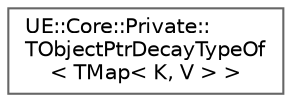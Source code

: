 digraph "Graphical Class Hierarchy"
{
 // INTERACTIVE_SVG=YES
 // LATEX_PDF_SIZE
  bgcolor="transparent";
  edge [fontname=Helvetica,fontsize=10,labelfontname=Helvetica,labelfontsize=10];
  node [fontname=Helvetica,fontsize=10,shape=box,height=0.2,width=0.4];
  rankdir="LR";
  Node0 [id="Node000000",label="UE::Core::Private::\lTObjectPtrDecayTypeOf\l\< TMap\< K, V \> \>",height=0.2,width=0.4,color="grey40", fillcolor="white", style="filled",URL="$d7/d1e/structUE_1_1Core_1_1Private_1_1TObjectPtrDecayTypeOf_3_01TMap_3_01K_00_01V_01_4_01_4.html",tooltip=" "];
}
